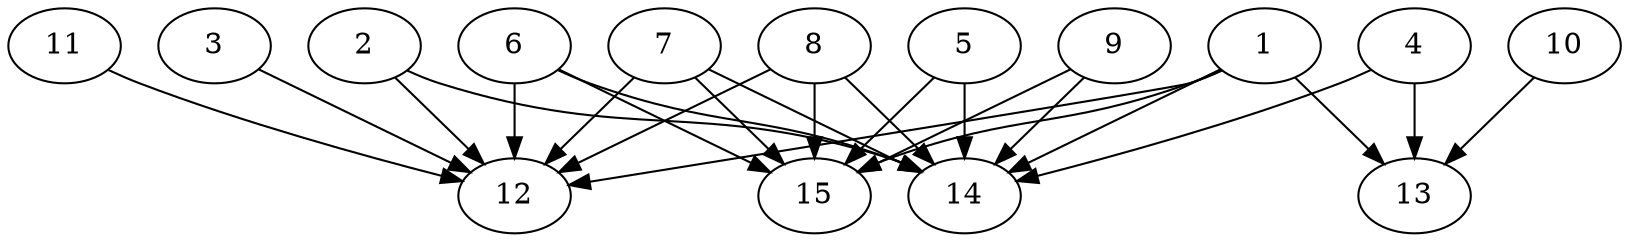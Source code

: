 // DAG automatically generated by daggen at Thu Oct  3 13:59:27 2019
// ./daggen --dot -n 15 --ccr 0.3 --fat 0.9 --regular 0.7 --density 0.9 --mindata 5242880 --maxdata 52428800 
digraph G {
  1 [size="145462613", alpha="0.04", expect_size="43638784"] 
  1 -> 12 [size ="43638784"]
  1 -> 13 [size ="43638784"]
  1 -> 14 [size ="43638784"]
  1 -> 15 [size ="43638784"]
  2 [size="81165653", alpha="0.08", expect_size="24349696"] 
  2 -> 12 [size ="24349696"]
  2 -> 14 [size ="24349696"]
  3 [size="133181440", alpha="0.04", expect_size="39954432"] 
  3 -> 12 [size ="39954432"]
  4 [size="157528747", alpha="0.08", expect_size="47258624"] 
  4 -> 13 [size ="47258624"]
  4 -> 14 [size ="47258624"]
  5 [size="81121280", alpha="0.10", expect_size="24336384"] 
  5 -> 14 [size ="24336384"]
  5 -> 15 [size ="24336384"]
  6 [size="45124267", alpha="0.14", expect_size="13537280"] 
  6 -> 12 [size ="13537280"]
  6 -> 14 [size ="13537280"]
  6 -> 15 [size ="13537280"]
  7 [size="21220693", alpha="0.09", expect_size="6366208"] 
  7 -> 12 [size ="6366208"]
  7 -> 14 [size ="6366208"]
  7 -> 15 [size ="6366208"]
  8 [size="96556373", alpha="0.04", expect_size="28966912"] 
  8 -> 12 [size ="28966912"]
  8 -> 14 [size ="28966912"]
  8 -> 15 [size ="28966912"]
  9 [size="137936213", alpha="0.12", expect_size="41380864"] 
  9 -> 14 [size ="41380864"]
  9 -> 15 [size ="41380864"]
  10 [size="123982507", alpha="0.04", expect_size="37194752"] 
  10 -> 13 [size ="37194752"]
  11 [size="116080640", alpha="0.19", expect_size="34824192"] 
  11 -> 12 [size ="34824192"]
  12 [size="146292053", alpha="0.18", expect_size="43887616"] 
  13 [size="55360853", alpha="0.05", expect_size="16608256"] 
  14 [size="89545387", alpha="0.16", expect_size="26863616"] 
  15 [size="155091627", alpha="0.02", expect_size="46527488"] 
}
